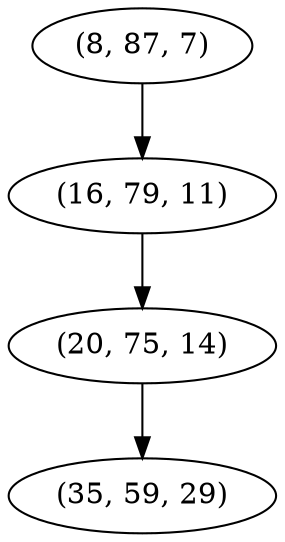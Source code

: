 digraph tree {
    "(8, 87, 7)";
    "(16, 79, 11)";
    "(20, 75, 14)";
    "(35, 59, 29)";
    "(8, 87, 7)" -> "(16, 79, 11)";
    "(16, 79, 11)" -> "(20, 75, 14)";
    "(20, 75, 14)" -> "(35, 59, 29)";
}
